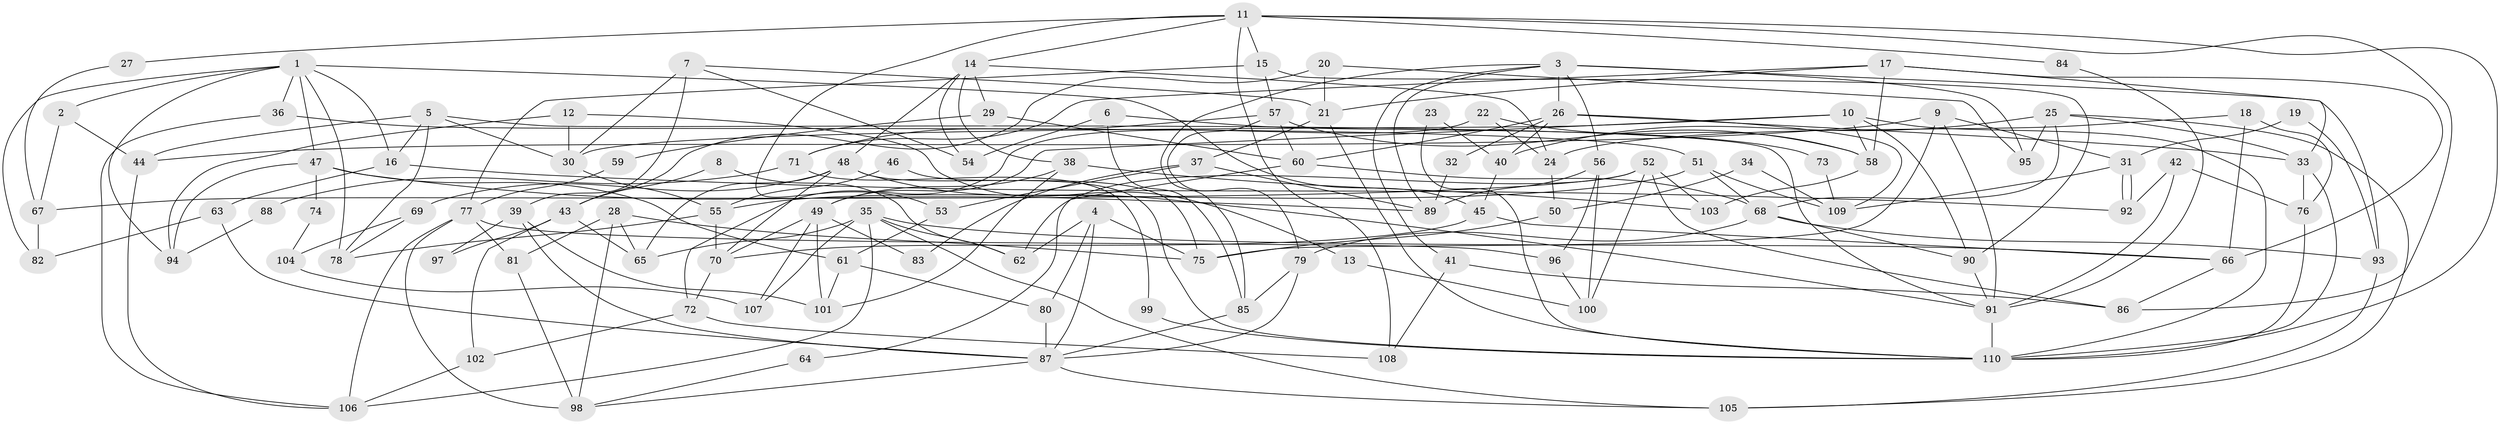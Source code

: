// coarse degree distribution, {5: 0.22077922077922077, 3: 0.23376623376623376, 4: 0.18181818181818182, 2: 0.15584415584415584, 9: 0.012987012987012988, 8: 0.03896103896103896, 7: 0.03896103896103896, 6: 0.1038961038961039, 11: 0.012987012987012988}
// Generated by graph-tools (version 1.1) at 2025/52/03/04/25 21:52:19]
// undirected, 110 vertices, 220 edges
graph export_dot {
graph [start="1"]
  node [color=gray90,style=filled];
  1;
  2;
  3;
  4;
  5;
  6;
  7;
  8;
  9;
  10;
  11;
  12;
  13;
  14;
  15;
  16;
  17;
  18;
  19;
  20;
  21;
  22;
  23;
  24;
  25;
  26;
  27;
  28;
  29;
  30;
  31;
  32;
  33;
  34;
  35;
  36;
  37;
  38;
  39;
  40;
  41;
  42;
  43;
  44;
  45;
  46;
  47;
  48;
  49;
  50;
  51;
  52;
  53;
  54;
  55;
  56;
  57;
  58;
  59;
  60;
  61;
  62;
  63;
  64;
  65;
  66;
  67;
  68;
  69;
  70;
  71;
  72;
  73;
  74;
  75;
  76;
  77;
  78;
  79;
  80;
  81;
  82;
  83;
  84;
  85;
  86;
  87;
  88;
  89;
  90;
  91;
  92;
  93;
  94;
  95;
  96;
  97;
  98;
  99;
  100;
  101;
  102;
  103;
  104;
  105;
  106;
  107;
  108;
  109;
  110;
  1 -- 78;
  1 -- 2;
  1 -- 16;
  1 -- 36;
  1 -- 45;
  1 -- 47;
  1 -- 82;
  1 -- 94;
  2 -- 44;
  2 -- 67;
  3 -- 85;
  3 -- 93;
  3 -- 26;
  3 -- 41;
  3 -- 56;
  3 -- 89;
  3 -- 95;
  4 -- 87;
  4 -- 75;
  4 -- 62;
  4 -- 80;
  5 -- 91;
  5 -- 16;
  5 -- 30;
  5 -- 44;
  5 -- 78;
  6 -- 54;
  6 -- 85;
  6 -- 73;
  7 -- 30;
  7 -- 21;
  7 -- 39;
  7 -- 54;
  8 -- 62;
  8 -- 43;
  9 -- 44;
  9 -- 91;
  9 -- 31;
  9 -- 75;
  10 -- 110;
  10 -- 58;
  10 -- 30;
  10 -- 49;
  10 -- 90;
  11 -- 15;
  11 -- 14;
  11 -- 27;
  11 -- 53;
  11 -- 84;
  11 -- 86;
  11 -- 108;
  11 -- 110;
  12 -- 30;
  12 -- 94;
  12 -- 13;
  13 -- 100;
  14 -- 48;
  14 -- 24;
  14 -- 29;
  14 -- 38;
  14 -- 54;
  15 -- 90;
  15 -- 57;
  15 -- 77;
  16 -- 92;
  16 -- 63;
  17 -- 66;
  17 -- 33;
  17 -- 21;
  17 -- 58;
  17 -- 71;
  18 -- 66;
  18 -- 76;
  18 -- 24;
  19 -- 93;
  19 -- 31;
  20 -- 43;
  20 -- 95;
  20 -- 21;
  21 -- 37;
  21 -- 110;
  22 -- 72;
  22 -- 58;
  22 -- 24;
  23 -- 40;
  23 -- 110;
  24 -- 50;
  25 -- 68;
  25 -- 40;
  25 -- 33;
  25 -- 95;
  25 -- 105;
  26 -- 33;
  26 -- 32;
  26 -- 40;
  26 -- 60;
  26 -- 109;
  27 -- 67;
  28 -- 65;
  28 -- 98;
  28 -- 75;
  28 -- 81;
  29 -- 60;
  29 -- 59;
  30 -- 55;
  31 -- 92;
  31 -- 92;
  31 -- 109;
  32 -- 89;
  33 -- 110;
  33 -- 76;
  34 -- 109;
  34 -- 50;
  35 -- 62;
  35 -- 106;
  35 -- 65;
  35 -- 66;
  35 -- 105;
  35 -- 107;
  36 -- 51;
  36 -- 106;
  37 -- 89;
  37 -- 53;
  37 -- 83;
  38 -- 49;
  38 -- 101;
  38 -- 103;
  39 -- 101;
  39 -- 87;
  39 -- 97;
  40 -- 45;
  41 -- 86;
  41 -- 108;
  42 -- 91;
  42 -- 76;
  42 -- 92;
  43 -- 102;
  43 -- 65;
  43 -- 97;
  44 -- 106;
  45 -- 70;
  45 -- 66;
  46 -- 55;
  46 -- 75;
  47 -- 61;
  47 -- 74;
  47 -- 89;
  47 -- 94;
  48 -- 110;
  48 -- 91;
  48 -- 65;
  48 -- 69;
  48 -- 70;
  49 -- 101;
  49 -- 70;
  49 -- 83;
  49 -- 107;
  50 -- 75;
  51 -- 55;
  51 -- 109;
  51 -- 68;
  52 -- 100;
  52 -- 86;
  52 -- 62;
  52 -- 67;
  52 -- 103;
  53 -- 61;
  55 -- 70;
  55 -- 78;
  56 -- 89;
  56 -- 96;
  56 -- 100;
  57 -- 58;
  57 -- 60;
  57 -- 71;
  57 -- 79;
  58 -- 103;
  59 -- 77;
  60 -- 68;
  60 -- 64;
  61 -- 80;
  61 -- 101;
  63 -- 87;
  63 -- 82;
  64 -- 98;
  66 -- 86;
  67 -- 82;
  68 -- 79;
  68 -- 90;
  68 -- 93;
  69 -- 78;
  69 -- 104;
  70 -- 72;
  71 -- 88;
  71 -- 99;
  72 -- 108;
  72 -- 102;
  73 -- 109;
  74 -- 104;
  76 -- 110;
  77 -- 81;
  77 -- 96;
  77 -- 98;
  77 -- 106;
  79 -- 87;
  79 -- 85;
  80 -- 87;
  81 -- 98;
  84 -- 91;
  85 -- 87;
  87 -- 105;
  87 -- 98;
  88 -- 94;
  90 -- 91;
  91 -- 110;
  93 -- 105;
  96 -- 100;
  99 -- 110;
  102 -- 106;
  104 -- 107;
}
